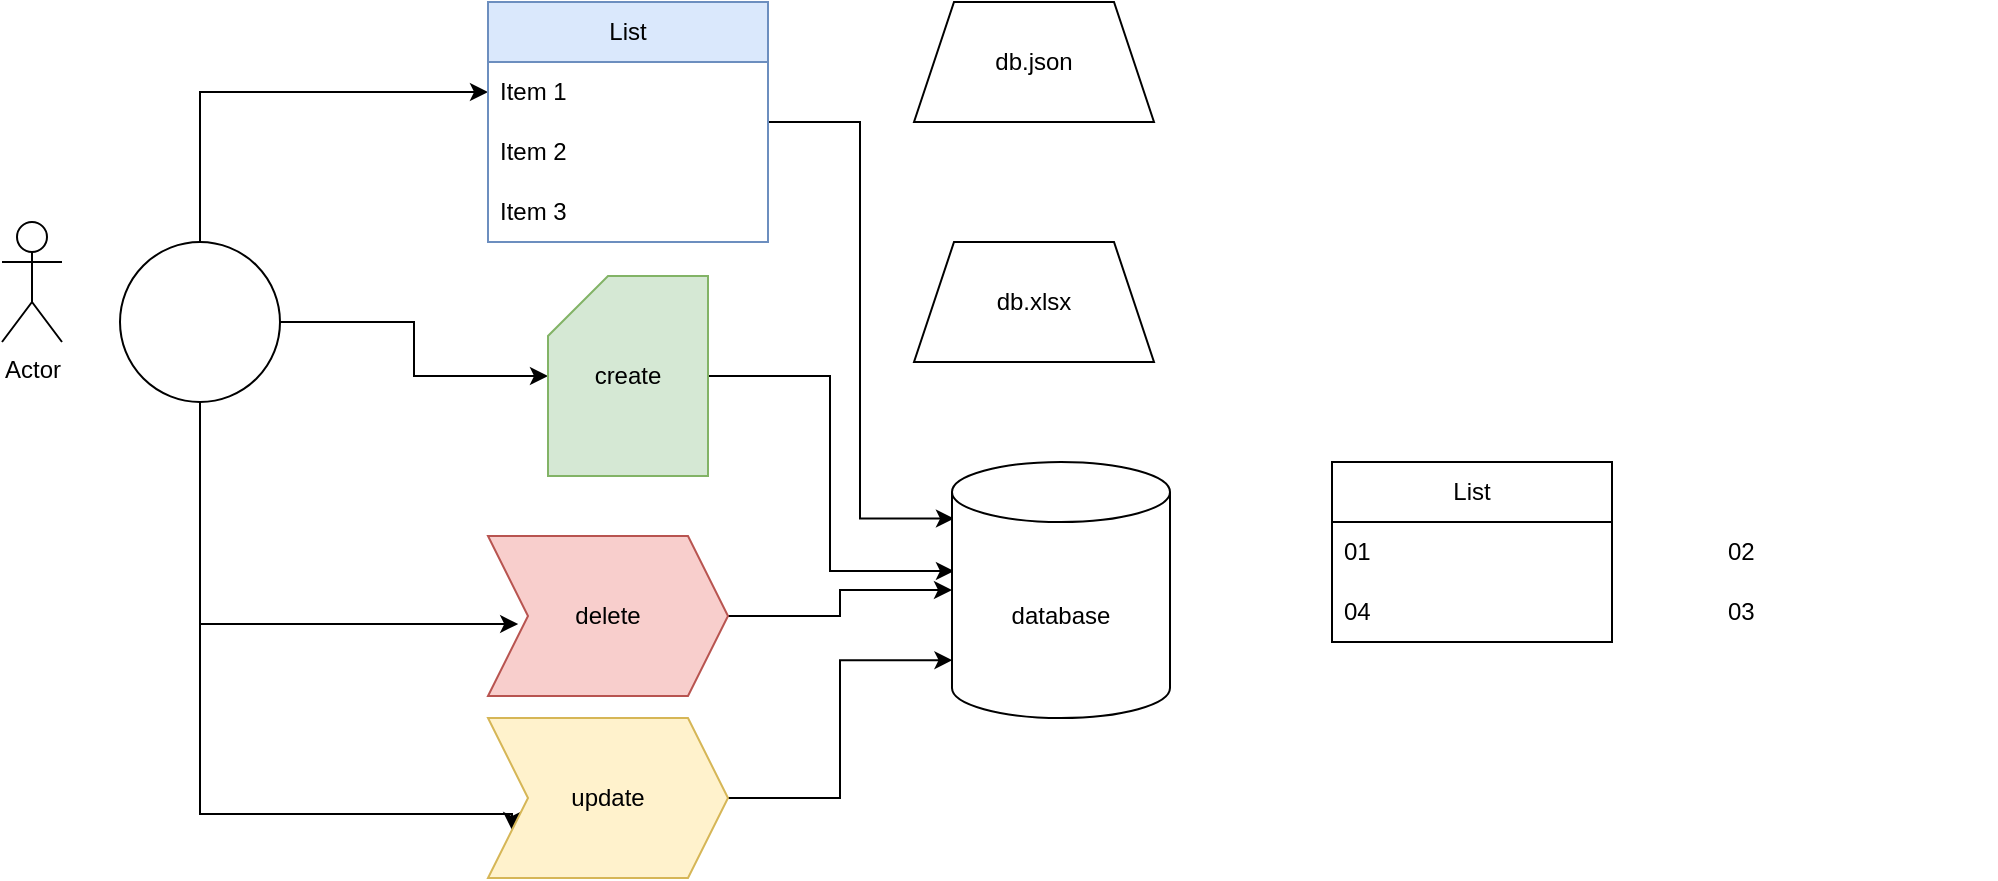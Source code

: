 <mxfile version="20.8.13" type="device"><diagram name="Страница 1" id="VE4PsXweozLZ-ORmjP3S"><mxGraphModel dx="1144" dy="414" grid="0" gridSize="10" guides="1" tooltips="1" connect="1" arrows="1" fold="1" page="0" pageScale="1" pageWidth="827" pageHeight="1169" math="0" shadow="0"><root><mxCell id="0"/><mxCell id="1" parent="0"/><mxCell id="guNS6gzRuZLfg_sly57v-1" value="Actor" style="shape=umlActor;verticalLabelPosition=bottom;verticalAlign=top;html=1;outlineConnect=0;" vertex="1" parent="1"><mxGeometry x="-48" y="233" width="30" height="60" as="geometry"/></mxCell><mxCell id="guNS6gzRuZLfg_sly57v-9" style="edgeStyle=orthogonalEdgeStyle;rounded=0;orthogonalLoop=1;jettySize=auto;html=1;" edge="1" parent="1" source="guNS6gzRuZLfg_sly57v-2" target="guNS6gzRuZLfg_sly57v-4"><mxGeometry relative="1" as="geometry"/></mxCell><mxCell id="guNS6gzRuZLfg_sly57v-10" style="edgeStyle=orthogonalEdgeStyle;rounded=0;orthogonalLoop=1;jettySize=auto;html=1;" edge="1" parent="1" source="guNS6gzRuZLfg_sly57v-2" target="guNS6gzRuZLfg_sly57v-7"><mxGeometry relative="1" as="geometry"/></mxCell><mxCell id="guNS6gzRuZLfg_sly57v-11" style="edgeStyle=orthogonalEdgeStyle;rounded=0;orthogonalLoop=1;jettySize=auto;html=1;entryX=0.126;entryY=0.555;entryDx=0;entryDy=0;entryPerimeter=0;" edge="1" parent="1" source="guNS6gzRuZLfg_sly57v-2" target="guNS6gzRuZLfg_sly57v-8"><mxGeometry relative="1" as="geometry"><Array as="points"><mxPoint x="51" y="434"/><mxPoint x="210" y="434"/></Array></mxGeometry></mxCell><mxCell id="guNS6gzRuZLfg_sly57v-19" style="edgeStyle=orthogonalEdgeStyle;rounded=0;orthogonalLoop=1;jettySize=auto;html=1;entryX=0;entryY=0.75;entryDx=0;entryDy=0;" edge="1" parent="1" source="guNS6gzRuZLfg_sly57v-2" target="guNS6gzRuZLfg_sly57v-18"><mxGeometry relative="1" as="geometry"><Array as="points"><mxPoint x="51" y="529"/><mxPoint x="207" y="529"/></Array></mxGeometry></mxCell><mxCell id="guNS6gzRuZLfg_sly57v-2" value="" style="ellipse;whiteSpace=wrap;html=1;aspect=fixed;" vertex="1" parent="1"><mxGeometry x="11" y="243" width="80" height="80" as="geometry"/></mxCell><mxCell id="guNS6gzRuZLfg_sly57v-15" style="edgeStyle=orthogonalEdgeStyle;rounded=0;orthogonalLoop=1;jettySize=auto;html=1;entryX=0.009;entryY=0.221;entryDx=0;entryDy=0;entryPerimeter=0;" edge="1" parent="1" source="guNS6gzRuZLfg_sly57v-3" target="guNS6gzRuZLfg_sly57v-12"><mxGeometry relative="1" as="geometry"/></mxCell><mxCell id="guNS6gzRuZLfg_sly57v-3" value="List" style="swimlane;fontStyle=0;childLayout=stackLayout;horizontal=1;startSize=30;horizontalStack=0;resizeParent=1;resizeParentMax=0;resizeLast=0;collapsible=1;marginBottom=0;whiteSpace=wrap;html=1;fillColor=#dae8fc;strokeColor=#6c8ebf;" vertex="1" parent="1"><mxGeometry x="195" y="123" width="140" height="120" as="geometry"/></mxCell><mxCell id="guNS6gzRuZLfg_sly57v-4" value="Item 1" style="text;strokeColor=none;fillColor=none;align=left;verticalAlign=middle;spacingLeft=4;spacingRight=4;overflow=hidden;points=[[0,0.5],[1,0.5]];portConstraint=eastwest;rotatable=0;whiteSpace=wrap;html=1;" vertex="1" parent="guNS6gzRuZLfg_sly57v-3"><mxGeometry y="30" width="140" height="30" as="geometry"/></mxCell><mxCell id="guNS6gzRuZLfg_sly57v-5" value="Item 2" style="text;strokeColor=none;fillColor=none;align=left;verticalAlign=middle;spacingLeft=4;spacingRight=4;overflow=hidden;points=[[0,0.5],[1,0.5]];portConstraint=eastwest;rotatable=0;whiteSpace=wrap;html=1;" vertex="1" parent="guNS6gzRuZLfg_sly57v-3"><mxGeometry y="60" width="140" height="30" as="geometry"/></mxCell><mxCell id="guNS6gzRuZLfg_sly57v-6" value="Item 3" style="text;strokeColor=none;fillColor=none;align=left;verticalAlign=middle;spacingLeft=4;spacingRight=4;overflow=hidden;points=[[0,0.5],[1,0.5]];portConstraint=eastwest;rotatable=0;whiteSpace=wrap;html=1;" vertex="1" parent="guNS6gzRuZLfg_sly57v-3"><mxGeometry y="90" width="140" height="30" as="geometry"/></mxCell><mxCell id="guNS6gzRuZLfg_sly57v-16" style="edgeStyle=orthogonalEdgeStyle;rounded=0;orthogonalLoop=1;jettySize=auto;html=1;entryX=0.009;entryY=0.426;entryDx=0;entryDy=0;entryPerimeter=0;" edge="1" parent="1" source="guNS6gzRuZLfg_sly57v-7" target="guNS6gzRuZLfg_sly57v-12"><mxGeometry relative="1" as="geometry"/></mxCell><mxCell id="guNS6gzRuZLfg_sly57v-7" value="create" style="shape=card;whiteSpace=wrap;html=1;fillColor=#d5e8d4;strokeColor=#82b366;" vertex="1" parent="1"><mxGeometry x="225" y="260" width="80" height="100" as="geometry"/></mxCell><mxCell id="guNS6gzRuZLfg_sly57v-17" style="edgeStyle=orthogonalEdgeStyle;rounded=0;orthogonalLoop=1;jettySize=auto;html=1;" edge="1" parent="1" source="guNS6gzRuZLfg_sly57v-8" target="guNS6gzRuZLfg_sly57v-12"><mxGeometry relative="1" as="geometry"/></mxCell><mxCell id="guNS6gzRuZLfg_sly57v-8" value="delete" style="shape=step;perimeter=stepPerimeter;whiteSpace=wrap;html=1;fixedSize=1;fillColor=#f8cecc;strokeColor=#b85450;" vertex="1" parent="1"><mxGeometry x="195" y="390" width="120" height="80" as="geometry"/></mxCell><mxCell id="guNS6gzRuZLfg_sly57v-12" value="database" style="shape=cylinder3;whiteSpace=wrap;html=1;boundedLbl=1;backgroundOutline=1;size=15;" vertex="1" parent="1"><mxGeometry x="427" y="353" width="109" height="128" as="geometry"/></mxCell><mxCell id="guNS6gzRuZLfg_sly57v-13" value="db.json" style="shape=trapezoid;perimeter=trapezoidPerimeter;whiteSpace=wrap;html=1;fixedSize=1;" vertex="1" parent="1"><mxGeometry x="408" y="123" width="120" height="60" as="geometry"/></mxCell><mxCell id="guNS6gzRuZLfg_sly57v-14" value="db.xlsx" style="shape=trapezoid;perimeter=trapezoidPerimeter;whiteSpace=wrap;html=1;fixedSize=1;" vertex="1" parent="1"><mxGeometry x="408" y="243" width="120" height="60" as="geometry"/></mxCell><mxCell id="guNS6gzRuZLfg_sly57v-20" style="edgeStyle=orthogonalEdgeStyle;rounded=0;orthogonalLoop=1;jettySize=auto;html=1;entryX=0.002;entryY=0.774;entryDx=0;entryDy=0;entryPerimeter=0;" edge="1" parent="1" source="guNS6gzRuZLfg_sly57v-18" target="guNS6gzRuZLfg_sly57v-12"><mxGeometry relative="1" as="geometry"/></mxCell><mxCell id="guNS6gzRuZLfg_sly57v-18" value="update" style="shape=step;perimeter=stepPerimeter;whiteSpace=wrap;html=1;fixedSize=1;fillColor=#fff2cc;strokeColor=#d6b656;" vertex="1" parent="1"><mxGeometry x="195" y="481" width="120" height="80" as="geometry"/></mxCell><mxCell id="guNS6gzRuZLfg_sly57v-21" value="List" style="swimlane;fontStyle=0;childLayout=stackLayout;horizontal=1;startSize=30;horizontalStack=0;resizeParent=1;resizeParentMax=0;resizeLast=0;collapsible=1;marginBottom=0;whiteSpace=wrap;html=1;" vertex="1" parent="1"><mxGeometry x="617" y="353" width="140" height="90" as="geometry"/></mxCell><mxCell id="guNS6gzRuZLfg_sly57v-22" value="01" style="text;strokeColor=none;fillColor=none;align=left;verticalAlign=middle;spacingLeft=4;spacingRight=4;overflow=hidden;points=[[0,0.5],[1,0.5]];portConstraint=eastwest;rotatable=0;whiteSpace=wrap;html=1;" vertex="1" parent="guNS6gzRuZLfg_sly57v-21"><mxGeometry y="30" width="140" height="30" as="geometry"/></mxCell><mxCell id="guNS6gzRuZLfg_sly57v-26" value="04" style="text;strokeColor=none;fillColor=none;align=left;verticalAlign=middle;spacingLeft=4;spacingRight=4;overflow=hidden;points=[[0,0.5],[1,0.5]];portConstraint=eastwest;rotatable=0;whiteSpace=wrap;html=1;" vertex="1" parent="guNS6gzRuZLfg_sly57v-21"><mxGeometry y="60" width="140" height="30" as="geometry"/></mxCell><mxCell id="guNS6gzRuZLfg_sly57v-23" value="02" style="text;strokeColor=none;fillColor=none;align=left;verticalAlign=middle;spacingLeft=4;spacingRight=4;overflow=hidden;points=[[0,0.5],[1,0.5]];portConstraint=eastwest;rotatable=0;whiteSpace=wrap;html=1;" vertex="1" parent="1"><mxGeometry x="809" y="383" width="140" height="30" as="geometry"/></mxCell><mxCell id="guNS6gzRuZLfg_sly57v-24" value="03" style="text;strokeColor=none;fillColor=none;align=left;verticalAlign=middle;spacingLeft=4;spacingRight=4;overflow=hidden;points=[[0,0.5],[1,0.5]];portConstraint=eastwest;rotatable=0;whiteSpace=wrap;html=1;" vertex="1" parent="1"><mxGeometry x="809" y="413" width="140" height="30" as="geometry"/></mxCell></root></mxGraphModel></diagram></mxfile>